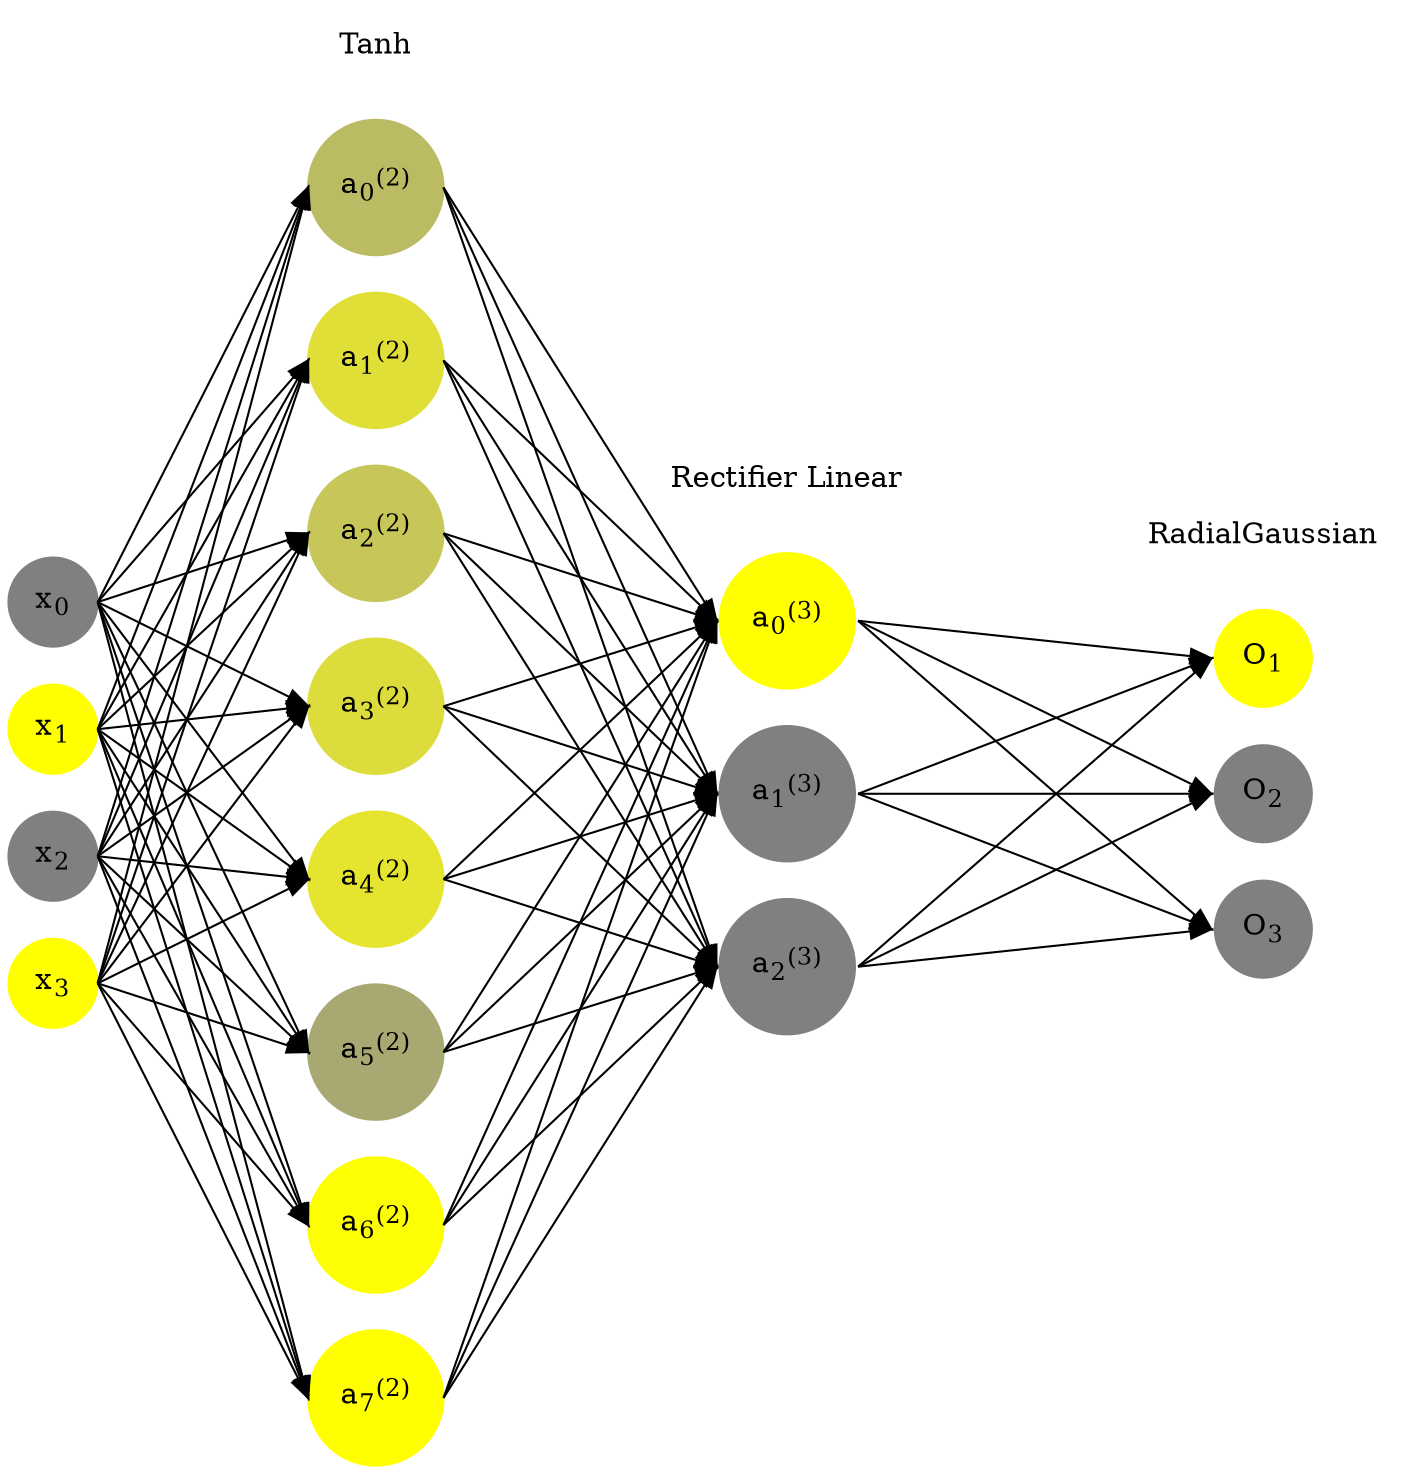 digraph G {
	rankdir = LR;
	splines=false;
	edge[style=invis];
	ranksep= 1.4;
	{
	node [shape=circle, color="0.1667, 0.0, 0.5", style=filled, fillcolor="0.1667, 0.0, 0.5"];
	x0 [label=<x<sub>0</sub>>];
	}
	{
	node [shape=circle, color="0.1667, 1.0, 1.0", style=filled, fillcolor="0.1667, 1.0, 1.0"];
	x1 [label=<x<sub>1</sub>>];
	}
	{
	node [shape=circle, color="0.1667, 0.0, 0.5", style=filled, fillcolor="0.1667, 0.0, 0.5"];
	x2 [label=<x<sub>2</sub>>];
	}
	{
	node [shape=circle, color="0.1667, 1.0, 1.0", style=filled, fillcolor="0.1667, 1.0, 1.0"];
	x3 [label=<x<sub>3</sub>>];
	}
	{
	node [shape=circle, color="0.1667, 0.462095, 0.731047", style=filled, fillcolor="0.1667, 0.462095, 0.731047"];
	a02 [label=<a<sub>0</sub><sup>(2)</sup>>];
	}
	{
	node [shape=circle, color="0.1667, 0.747963, 0.873981", style=filled, fillcolor="0.1667, 0.747963, 0.873981"];
	a12 [label=<a<sub>1</sub><sup>(2)</sup>>];
	}
	{
	node [shape=circle, color="0.1667, 0.547999, 0.773999", style=filled, fillcolor="0.1667, 0.547999, 0.773999"];
	a22 [label=<a<sub>2</sub><sup>(2)</sup>>];
	}
	{
	node [shape=circle, color="0.1667, 0.720311, 0.860156", style=filled, fillcolor="0.1667, 0.720311, 0.860156"];
	a32 [label=<a<sub>3</sub><sup>(2)</sup>>];
	}
	{
	node [shape=circle, color="0.1667, 0.792772, 0.896386", style=filled, fillcolor="0.1667, 0.792772, 0.896386"];
	a42 [label=<a<sub>4</sub><sup>(2)</sup>>];
	}
	{
	node [shape=circle, color="0.1667, 0.316028, 0.658014", style=filled, fillcolor="0.1667, 0.316028, 0.658014"];
	a52 [label=<a<sub>5</sub><sup>(2)</sup>>];
	}
	{
	node [shape=circle, color="0.1667, 0.986254, 0.993127", style=filled, fillcolor="0.1667, 0.986254, 0.993127"];
	a62 [label=<a<sub>6</sub><sup>(2)</sup>>];
	}
	{
	node [shape=circle, color="0.1667, 0.999570, 0.999785", style=filled, fillcolor="0.1667, 0.999570, 0.999785"];
	a72 [label=<a<sub>7</sub><sup>(2)</sup>>];
	}
	{
	node [shape=circle, color="0.1667, 6.850730, 3.925365", style=filled, fillcolor="0.1667, 6.850730, 3.925365"];
	a03 [label=<a<sub>0</sub><sup>(3)</sup>>];
	}
	{
	node [shape=circle, color="0.1667, 0.000000, 0.500000", style=filled, fillcolor="0.1667, 0.000000, 0.500000"];
	a13 [label=<a<sub>1</sub><sup>(3)</sup>>];
	}
	{
	node [shape=circle, color="0.1667, 0.000000, 0.500000", style=filled, fillcolor="0.1667, 0.000000, 0.500000"];
	a23 [label=<a<sub>2</sub><sup>(3)</sup>>];
	}
	{
	node [shape=circle, color="0.1667, 1.0, 1.0", style=filled, fillcolor="0.1667, 1.0, 1.0"];
	O1 [label=<O<sub>1</sub>>];
	}
	{
	node [shape=circle, color="0.1667, 0.0, 0.5", style=filled, fillcolor="0.1667, 0.0, 0.5"];
	O2 [label=<O<sub>2</sub>>];
	}
	{
	node [shape=circle, color="0.1667, 0.0, 0.5", style=filled, fillcolor="0.1667, 0.0, 0.5"];
	O3 [label=<O<sub>3</sub>>];
	}
	{
	rank=same;
	x0->x1->x2->x3;
	}
	{
	rank=same;
	a02->a12->a22->a32->a42->a52->a62->a72;
	}
	{
	rank=same;
	a03->a13->a23;
	}
	{
	rank=same;
	O1->O2->O3;
	}
	l1 [shape=plaintext,label="Tanh"];
	l1->a02;
	{rank=same; l1;a02};
	l2 [shape=plaintext,label="Rectifier Linear"];
	l2->a03;
	{rank=same; l2;a03};
	l3 [shape=plaintext,label="RadialGaussian"];
	l3->O1;
	{rank=same; l3;O1};
edge[style=solid, tailport=e, headport=w];
	{x0;x1;x2;x3} -> {a02;a12;a22;a32;a42;a52;a62;a72};
	{a02;a12;a22;a32;a42;a52;a62;a72} -> {a03;a13;a23};
	{a03;a13;a23} -> {O1,O2,O3};
}